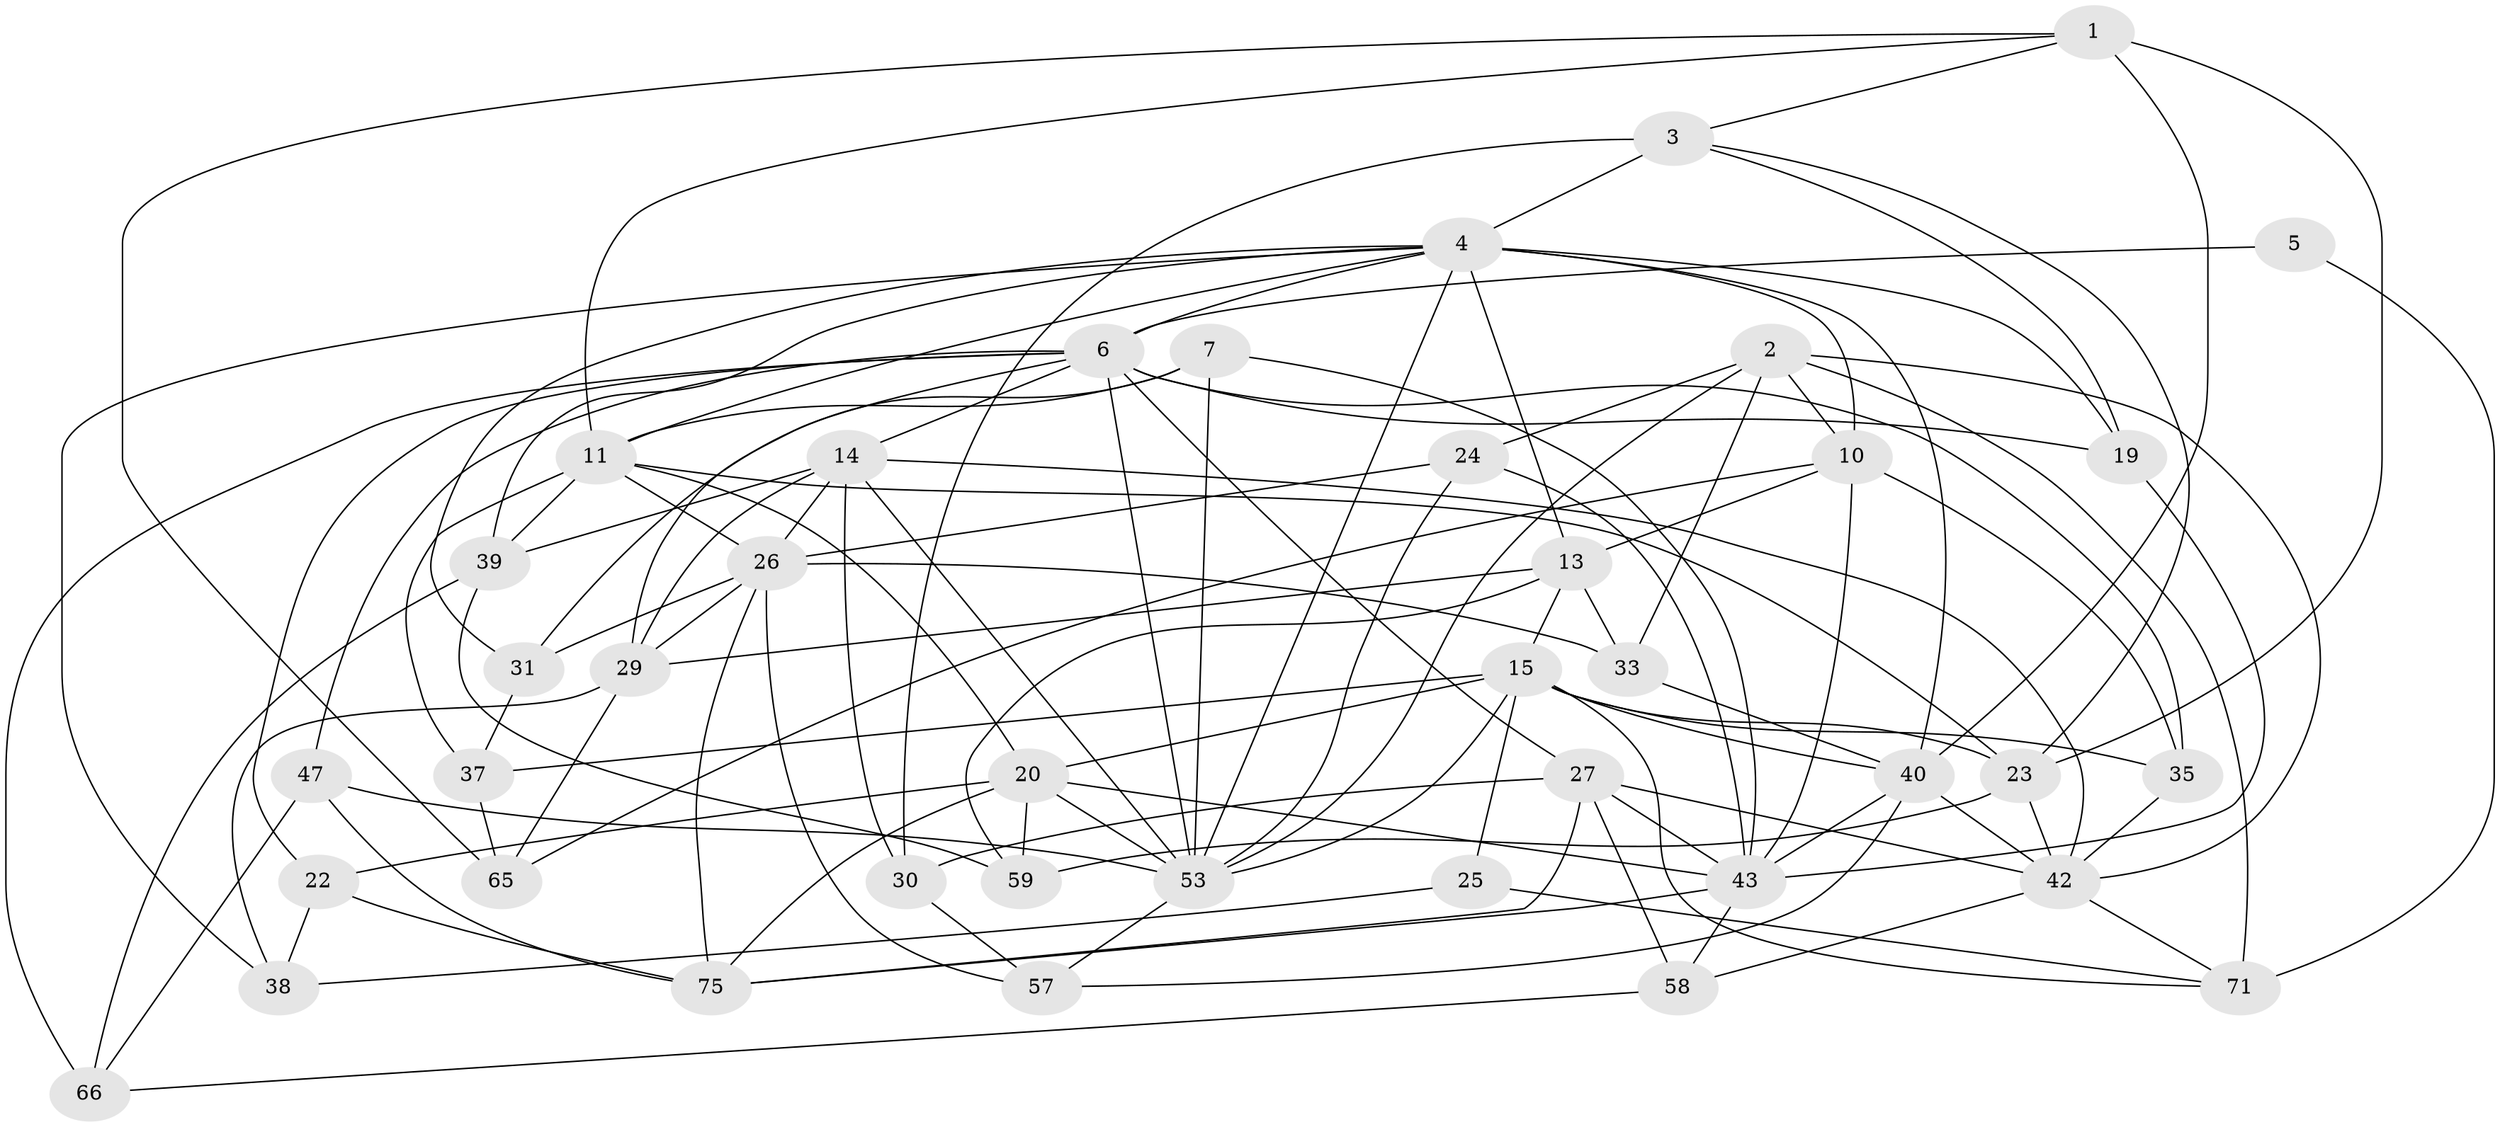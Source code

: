 // original degree distribution, {4: 1.0}
// Generated by graph-tools (version 1.1) at 2025/16/03/09/25 04:16:21]
// undirected, 40 vertices, 113 edges
graph export_dot {
graph [start="1"]
  node [color=gray90,style=filled];
  1 [super="+52"];
  2 [super="+60"];
  3 [super="+76"];
  4 [super="+61+48"];
  5;
  6 [super="+8+68+9"];
  7;
  10 [super="+12"];
  11 [super="+16"];
  13 [super="+73"];
  14 [super="+17"];
  15 [super="+18+21"];
  19;
  20 [super="+49+32"];
  22;
  23 [super="+36"];
  24;
  25;
  26 [super="+28"];
  27 [super="+56"];
  29 [super="+80"];
  30;
  31;
  33;
  35;
  37;
  38;
  39 [super="+70"];
  40 [super="+78+55"];
  42 [super="+44"];
  43 [super="+45+46"];
  47;
  53 [super="+54+63"];
  57;
  58;
  59;
  65;
  66;
  71 [super="+74"];
  75 [super="+77"];
  1 -- 3;
  1 -- 40 [weight=2];
  1 -- 65;
  1 -- 23;
  1 -- 11;
  2 -- 33;
  2 -- 10;
  2 -- 53;
  2 -- 24;
  2 -- 71;
  2 -- 42;
  3 -- 19;
  3 -- 4 [weight=2];
  3 -- 30;
  3 -- 23;
  4 -- 13;
  4 -- 31;
  4 -- 19;
  4 -- 39;
  4 -- 10;
  4 -- 53;
  4 -- 38;
  4 -- 6;
  4 -- 40;
  4 -- 11;
  5 -- 71 [weight=2];
  5 -- 6 [weight=2];
  6 -- 47;
  6 -- 35;
  6 -- 53;
  6 -- 29;
  6 -- 66;
  6 -- 19;
  6 -- 22;
  6 -- 27;
  6 -- 14;
  7 -- 31;
  7 -- 11;
  7 -- 53;
  7 -- 43;
  10 -- 43;
  10 -- 13;
  10 -- 65;
  10 -- 35;
  11 -- 37;
  11 -- 26;
  11 -- 23;
  11 -- 39;
  11 -- 20;
  13 -- 33;
  13 -- 59;
  13 -- 29;
  13 -- 15;
  14 -- 26;
  14 -- 39 [weight=2];
  14 -- 53;
  14 -- 30;
  14 -- 42;
  14 -- 29;
  15 -- 25 [weight=2];
  15 -- 40;
  15 -- 37;
  15 -- 53;
  15 -- 23;
  15 -- 35;
  15 -- 71;
  15 -- 20;
  19 -- 43;
  20 -- 43 [weight=2];
  20 -- 75;
  20 -- 53;
  20 -- 22;
  20 -- 59;
  22 -- 75;
  22 -- 38;
  23 -- 42;
  23 -- 59;
  24 -- 53;
  24 -- 26;
  24 -- 43;
  25 -- 38;
  25 -- 71;
  26 -- 29;
  26 -- 33;
  26 -- 57;
  26 -- 75;
  26 -- 31;
  27 -- 58;
  27 -- 75;
  27 -- 30;
  27 -- 43;
  27 -- 42;
  29 -- 38;
  29 -- 65;
  30 -- 57;
  31 -- 37;
  33 -- 40;
  35 -- 42;
  37 -- 65;
  39 -- 66;
  39 -- 59;
  40 -- 43;
  40 -- 57;
  40 -- 42;
  42 -- 58;
  42 -- 71;
  43 -- 75;
  43 -- 58;
  47 -- 66;
  47 -- 75;
  47 -- 53;
  53 -- 57;
  58 -- 66;
}
